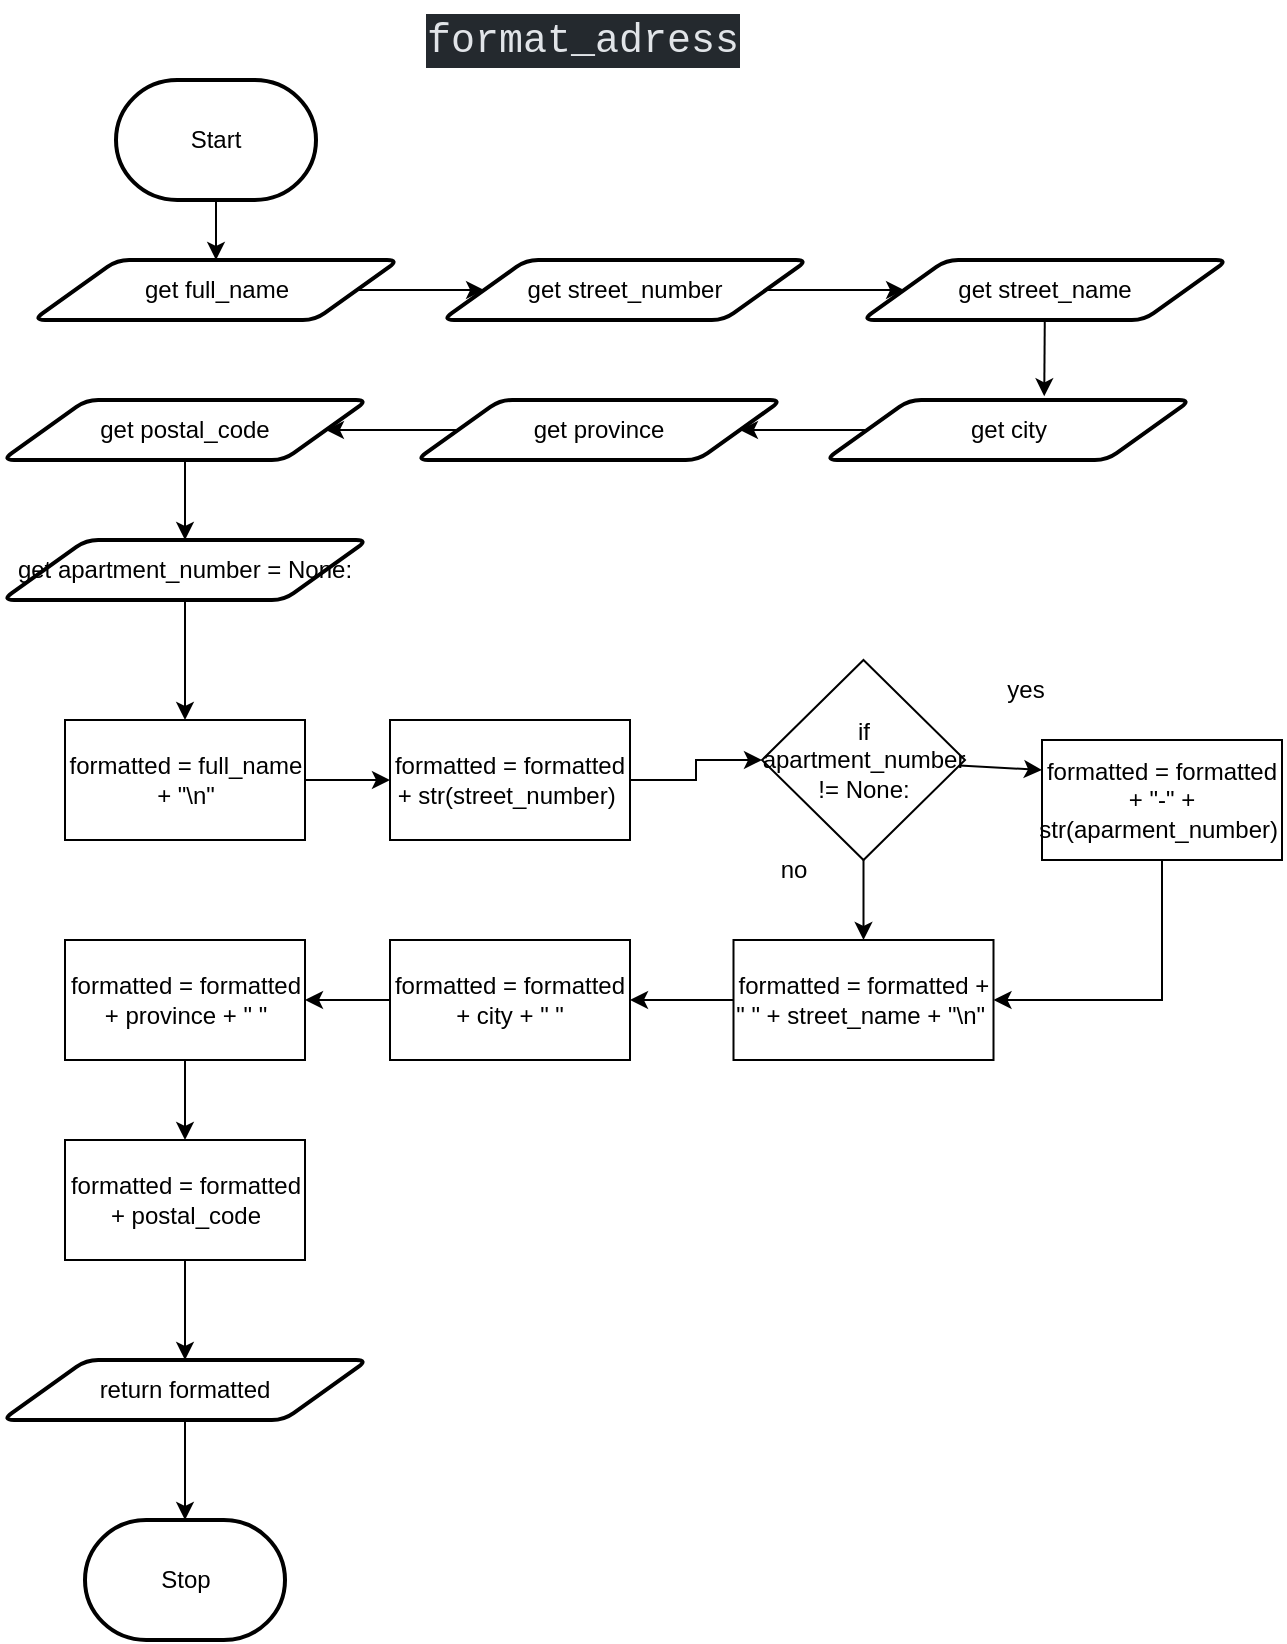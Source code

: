<mxfile>
    <diagram id="rRbzi94DjYtUf3qIHJvX" name="Page-1">
        <mxGraphModel dx="594" dy="409" grid="1" gridSize="10" guides="1" tooltips="1" connect="1" arrows="1" fold="1" page="1" pageScale="1" pageWidth="827" pageHeight="1169" math="0" shadow="0">
            <root>
                <mxCell id="0"/>
                <mxCell id="1" parent="0"/>
                <mxCell id="96" style="edgeStyle=none;html=1;entryX=0.5;entryY=0;entryDx=0;entryDy=0;" parent="1" source="2" target="3" edge="1">
                    <mxGeometry relative="1" as="geometry"/>
                </mxCell>
                <mxCell id="2" value="Start" style="strokeWidth=2;html=1;shape=mxgraph.flowchart.terminator;whiteSpace=wrap;" parent="1" vertex="1">
                    <mxGeometry x="217" y="70" width="100" height="60" as="geometry"/>
                </mxCell>
                <mxCell id="200" style="edgeStyle=none;html=1;" edge="1" parent="1" source="3" target="196">
                    <mxGeometry relative="1" as="geometry"/>
                </mxCell>
                <mxCell id="3" value="get full_name" style="shape=parallelogram;html=1;strokeWidth=2;perimeter=parallelogramPerimeter;whiteSpace=wrap;rounded=1;arcSize=12;size=0.23;" parent="1" vertex="1">
                    <mxGeometry x="175.5" y="160" width="183" height="30" as="geometry"/>
                </mxCell>
                <mxCell id="138" value="&lt;div style=&quot;color: rgb(225 , 228 , 232) ; background-color: rgb(36 , 41 , 46) ; font-family: &amp;#34;comic mono&amp;#34; , &amp;#34;consolas&amp;#34; , &amp;#34;courier new&amp;#34; , monospace , &amp;#34;consolas&amp;#34; , &amp;#34;courier new&amp;#34; , monospace ; font-weight: normal ; font-size: 20px ; line-height: 27px&quot;&gt;format_adress&lt;/div&gt;" style="text;strokeColor=none;fillColor=none;html=1;fontSize=24;fontStyle=1;verticalAlign=middle;align=center;fontFamily=Helvetica;fontColor=#F0F0F0;" parent="1" vertex="1">
                    <mxGeometry x="400" y="30" width="100" height="40" as="geometry"/>
                </mxCell>
                <mxCell id="203" style="edgeStyle=none;html=1;entryX=0.599;entryY=-0.062;entryDx=0;entryDy=0;entryPerimeter=0;" edge="1" parent="1" source="192" target="195">
                    <mxGeometry relative="1" as="geometry"/>
                </mxCell>
                <mxCell id="192" value="get street_name" style="shape=parallelogram;html=1;strokeWidth=2;perimeter=parallelogramPerimeter;whiteSpace=wrap;rounded=1;arcSize=12;size=0.23;" vertex="1" parent="1">
                    <mxGeometry x="590" y="160" width="183" height="30" as="geometry"/>
                </mxCell>
                <mxCell id="207" style="edgeStyle=none;html=1;entryX=0.5;entryY=0;entryDx=0;entryDy=0;" edge="1" parent="1" source="193" target="199">
                    <mxGeometry relative="1" as="geometry"/>
                </mxCell>
                <mxCell id="193" value="get postal_code" style="shape=parallelogram;html=1;strokeWidth=2;perimeter=parallelogramPerimeter;whiteSpace=wrap;rounded=1;arcSize=12;size=0.23;" vertex="1" parent="1">
                    <mxGeometry x="160" y="230" width="183" height="30" as="geometry"/>
                </mxCell>
                <mxCell id="205" style="edgeStyle=none;html=1;entryX=1;entryY=0.5;entryDx=0;entryDy=0;" edge="1" parent="1" source="194" target="193">
                    <mxGeometry relative="1" as="geometry"/>
                </mxCell>
                <mxCell id="194" value="get province" style="shape=parallelogram;html=1;strokeWidth=2;perimeter=parallelogramPerimeter;whiteSpace=wrap;rounded=1;arcSize=12;size=0.23;" vertex="1" parent="1">
                    <mxGeometry x="367" y="230" width="183" height="30" as="geometry"/>
                </mxCell>
                <mxCell id="204" style="edgeStyle=none;html=1;entryX=1;entryY=0.5;entryDx=0;entryDy=0;" edge="1" parent="1" source="195" target="194">
                    <mxGeometry relative="1" as="geometry"/>
                </mxCell>
                <mxCell id="195" value="get city" style="shape=parallelogram;html=1;strokeWidth=2;perimeter=parallelogramPerimeter;whiteSpace=wrap;rounded=1;arcSize=12;size=0.23;" vertex="1" parent="1">
                    <mxGeometry x="571.5" y="230" width="183" height="30" as="geometry"/>
                </mxCell>
                <mxCell id="202" style="edgeStyle=none;html=1;" edge="1" parent="1" source="196" target="192">
                    <mxGeometry relative="1" as="geometry"/>
                </mxCell>
                <mxCell id="196" value="get street_number" style="shape=parallelogram;html=1;strokeWidth=2;perimeter=parallelogramPerimeter;whiteSpace=wrap;rounded=1;arcSize=12;size=0.23;" vertex="1" parent="1">
                    <mxGeometry x="380" y="160" width="183" height="30" as="geometry"/>
                </mxCell>
                <mxCell id="208" style="edgeStyle=none;html=1;" edge="1" parent="1" source="199">
                    <mxGeometry relative="1" as="geometry">
                        <mxPoint x="251.5" y="390" as="targetPoint"/>
                    </mxGeometry>
                </mxCell>
                <mxCell id="199" value="get apartment_number = None:" style="shape=parallelogram;html=1;strokeWidth=2;perimeter=parallelogramPerimeter;whiteSpace=wrap;rounded=1;arcSize=12;size=0.23;" vertex="1" parent="1">
                    <mxGeometry x="160" y="300" width="183" height="30" as="geometry"/>
                </mxCell>
                <mxCell id="211" style="edgeStyle=none;html=1;entryX=0;entryY=0.5;entryDx=0;entryDy=0;" edge="1" parent="1" source="209">
                    <mxGeometry relative="1" as="geometry">
                        <mxPoint x="354" y="420" as="targetPoint"/>
                    </mxGeometry>
                </mxCell>
                <mxCell id="209" value="formatted = full_name + &quot;\n&quot;" style="rounded=0;whiteSpace=wrap;html=1;" vertex="1" parent="1">
                    <mxGeometry x="191.5" y="390" width="120" height="60" as="geometry"/>
                </mxCell>
                <mxCell id="217" style="edgeStyle=none;html=1;entryX=0;entryY=0.25;entryDx=0;entryDy=0;" edge="1" parent="1" source="212" target="216">
                    <mxGeometry relative="1" as="geometry"/>
                </mxCell>
                <mxCell id="230" style="edgeStyle=orthogonalEdgeStyle;rounded=0;html=1;entryX=0.5;entryY=0;entryDx=0;entryDy=0;" edge="1" parent="1" source="212" target="218">
                    <mxGeometry relative="1" as="geometry"/>
                </mxCell>
                <mxCell id="212" value="if apartment_number != None:" style="rhombus;whiteSpace=wrap;html=1;" vertex="1" parent="1">
                    <mxGeometry x="540" y="360" width="101.5" height="100" as="geometry"/>
                </mxCell>
                <mxCell id="215" value="yes" style="text;html=1;strokeColor=none;fillColor=none;align=center;verticalAlign=middle;whiteSpace=wrap;rounded=0;" vertex="1" parent="1">
                    <mxGeometry x="641.5" y="360" width="60" height="30" as="geometry"/>
                </mxCell>
                <mxCell id="231" style="edgeStyle=orthogonalEdgeStyle;rounded=0;html=1;entryX=1;entryY=0.5;entryDx=0;entryDy=0;" edge="1" parent="1" source="216" target="218">
                    <mxGeometry relative="1" as="geometry">
                        <Array as="points">
                            <mxPoint x="740" y="530"/>
                        </Array>
                    </mxGeometry>
                </mxCell>
                <mxCell id="216" value="formatted = formatted + &quot;-&quot; + str(aparment_number)&amp;nbsp;" style="rounded=0;whiteSpace=wrap;html=1;" vertex="1" parent="1">
                    <mxGeometry x="680" y="400" width="120" height="60" as="geometry"/>
                </mxCell>
                <mxCell id="233" style="edgeStyle=orthogonalEdgeStyle;rounded=0;html=1;entryX=1;entryY=0.5;entryDx=0;entryDy=0;" edge="1" parent="1" source="218" target="232">
                    <mxGeometry relative="1" as="geometry"/>
                </mxCell>
                <mxCell id="218" value="formatted = formatted + &quot; &quot; + street_name + &quot;\n&quot;&amp;nbsp;" style="rounded=0;whiteSpace=wrap;html=1;" vertex="1" parent="1">
                    <mxGeometry x="525.75" y="500" width="130" height="60" as="geometry"/>
                </mxCell>
                <mxCell id="227" style="edgeStyle=orthogonalEdgeStyle;rounded=0;html=1;" edge="1" parent="1" source="222" target="212">
                    <mxGeometry relative="1" as="geometry"/>
                </mxCell>
                <mxCell id="222" value="formatted = formatted + str(street_number)&amp;nbsp;" style="rounded=0;whiteSpace=wrap;html=1;" vertex="1" parent="1">
                    <mxGeometry x="354" y="390" width="120" height="60" as="geometry"/>
                </mxCell>
                <mxCell id="238" style="edgeStyle=orthogonalEdgeStyle;rounded=0;html=1;entryX=0.5;entryY=0;entryDx=0;entryDy=0;" edge="1" parent="1" source="225" target="237">
                    <mxGeometry relative="1" as="geometry"/>
                </mxCell>
                <mxCell id="225" value="formatted = formatted + postal_code" style="rounded=0;whiteSpace=wrap;html=1;" vertex="1" parent="1">
                    <mxGeometry x="191.5" y="600" width="120" height="60" as="geometry"/>
                </mxCell>
                <mxCell id="229" value="no" style="text;html=1;strokeColor=none;fillColor=none;align=center;verticalAlign=middle;whiteSpace=wrap;rounded=0;" vertex="1" parent="1">
                    <mxGeometry x="525.75" y="450" width="60" height="30" as="geometry"/>
                </mxCell>
                <mxCell id="235" style="edgeStyle=orthogonalEdgeStyle;rounded=0;html=1;entryX=1;entryY=0.5;entryDx=0;entryDy=0;" edge="1" parent="1" source="232" target="234">
                    <mxGeometry relative="1" as="geometry"/>
                </mxCell>
                <mxCell id="232" value="formatted = formatted + city + &quot; &quot;" style="rounded=0;whiteSpace=wrap;html=1;" vertex="1" parent="1">
                    <mxGeometry x="354" y="500" width="120" height="60" as="geometry"/>
                </mxCell>
                <mxCell id="236" style="edgeStyle=orthogonalEdgeStyle;rounded=0;html=1;entryX=0.5;entryY=0;entryDx=0;entryDy=0;" edge="1" parent="1" source="234" target="225">
                    <mxGeometry relative="1" as="geometry"/>
                </mxCell>
                <mxCell id="234" value="formatted = formatted + province + &quot; &quot;" style="rounded=0;whiteSpace=wrap;html=1;" vertex="1" parent="1">
                    <mxGeometry x="191.5" y="500" width="120" height="60" as="geometry"/>
                </mxCell>
                <mxCell id="239" style="edgeStyle=orthogonalEdgeStyle;rounded=0;html=1;" edge="1" parent="1" source="237">
                    <mxGeometry relative="1" as="geometry">
                        <mxPoint x="251.5" y="790" as="targetPoint"/>
                    </mxGeometry>
                </mxCell>
                <mxCell id="237" value="return formatted" style="shape=parallelogram;html=1;strokeWidth=2;perimeter=parallelogramPerimeter;whiteSpace=wrap;rounded=1;arcSize=12;size=0.23;" vertex="1" parent="1">
                    <mxGeometry x="160" y="710" width="183" height="30" as="geometry"/>
                </mxCell>
                <mxCell id="240" value="Stop" style="strokeWidth=2;html=1;shape=mxgraph.flowchart.terminator;whiteSpace=wrap;" vertex="1" parent="1">
                    <mxGeometry x="201.5" y="790" width="100" height="60" as="geometry"/>
                </mxCell>
            </root>
        </mxGraphModel>
    </diagram>
</mxfile>